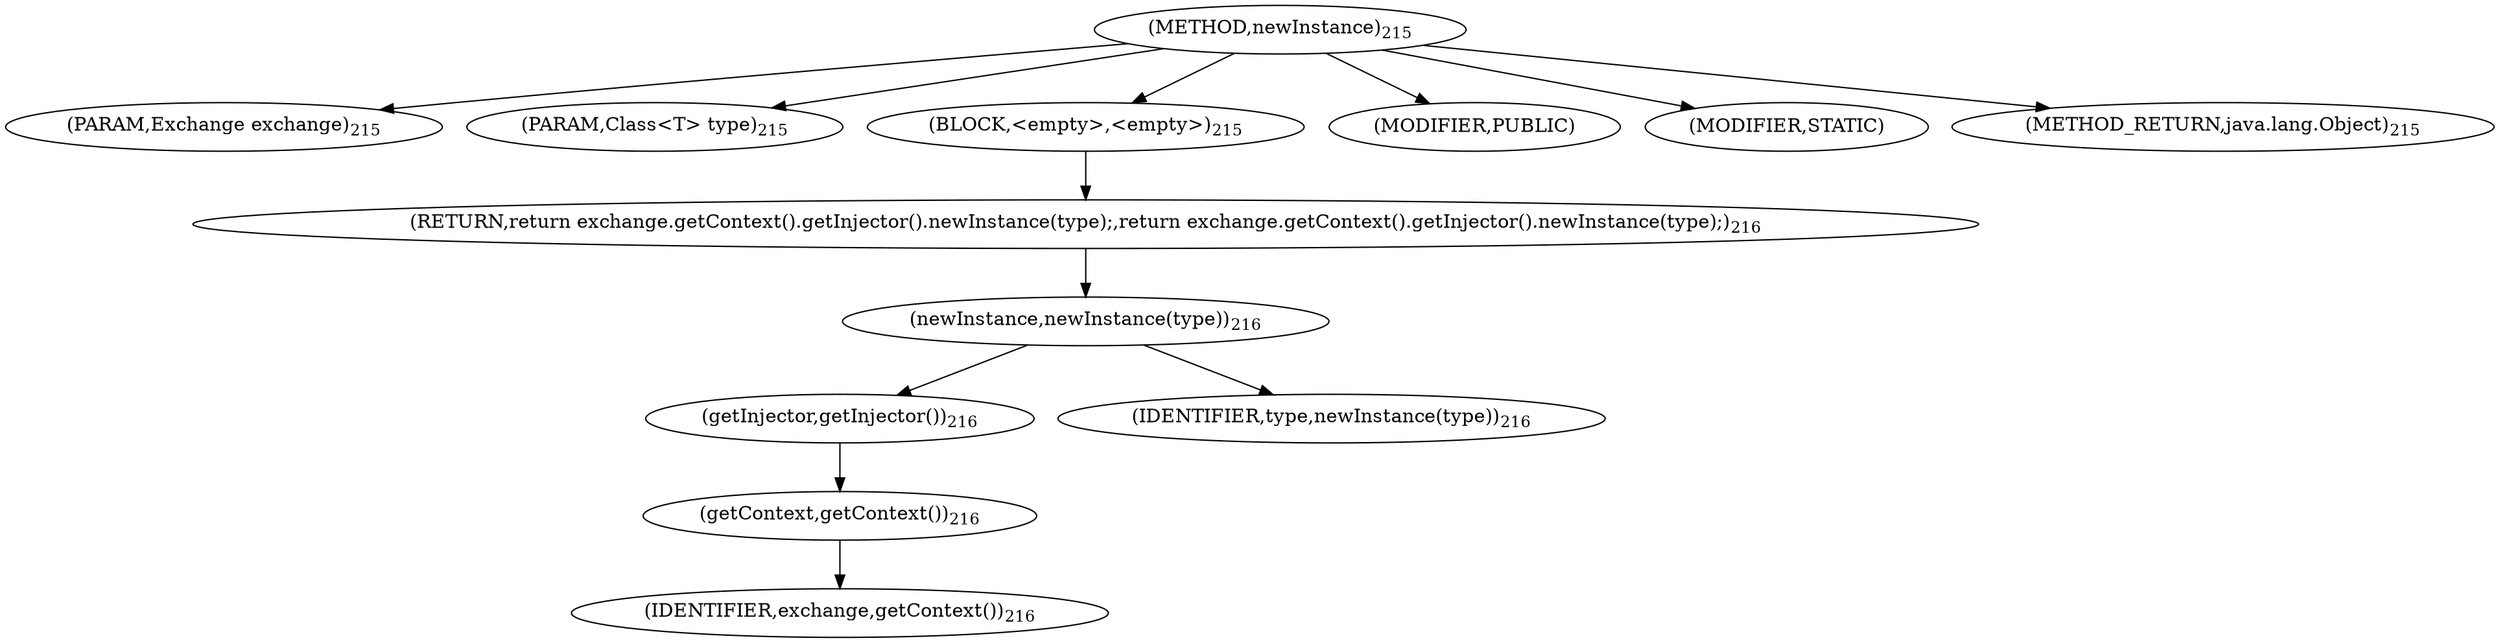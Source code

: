 digraph "newInstance" {  
"378" [label = <(METHOD,newInstance)<SUB>215</SUB>> ]
"379" [label = <(PARAM,Exchange exchange)<SUB>215</SUB>> ]
"380" [label = <(PARAM,Class&lt;T&gt; type)<SUB>215</SUB>> ]
"381" [label = <(BLOCK,&lt;empty&gt;,&lt;empty&gt;)<SUB>215</SUB>> ]
"382" [label = <(RETURN,return exchange.getContext().getInjector().newInstance(type);,return exchange.getContext().getInjector().newInstance(type);)<SUB>216</SUB>> ]
"383" [label = <(newInstance,newInstance(type))<SUB>216</SUB>> ]
"384" [label = <(getInjector,getInjector())<SUB>216</SUB>> ]
"385" [label = <(getContext,getContext())<SUB>216</SUB>> ]
"386" [label = <(IDENTIFIER,exchange,getContext())<SUB>216</SUB>> ]
"387" [label = <(IDENTIFIER,type,newInstance(type))<SUB>216</SUB>> ]
"388" [label = <(MODIFIER,PUBLIC)> ]
"389" [label = <(MODIFIER,STATIC)> ]
"390" [label = <(METHOD_RETURN,java.lang.Object)<SUB>215</SUB>> ]
  "378" -> "379" 
  "378" -> "380" 
  "378" -> "381" 
  "378" -> "388" 
  "378" -> "389" 
  "378" -> "390" 
  "381" -> "382" 
  "382" -> "383" 
  "383" -> "384" 
  "383" -> "387" 
  "384" -> "385" 
  "385" -> "386" 
}

